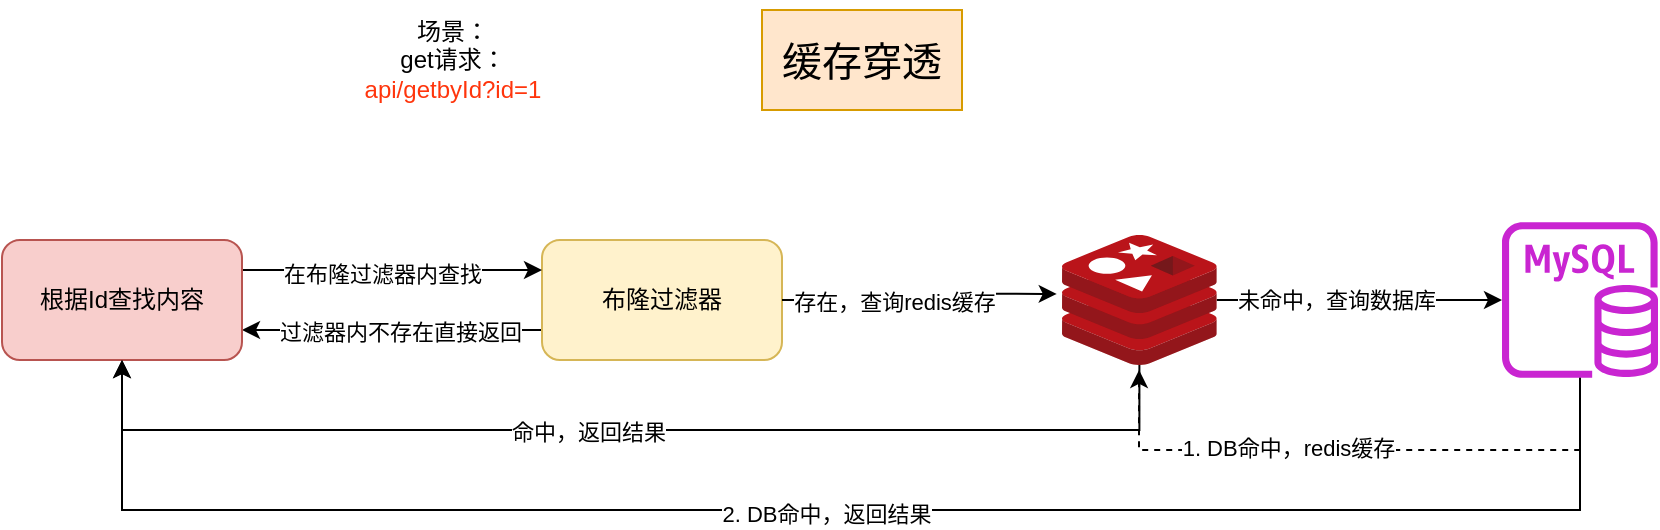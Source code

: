 <mxfile version="26.0.8">
  <diagram name="第 1 页" id="WB4rCPhYmJSbZrXX5gV5">
    <mxGraphModel dx="1134" dy="609" grid="0" gridSize="10" guides="1" tooltips="1" connect="1" arrows="1" fold="1" page="0" pageScale="1" pageWidth="1169" pageHeight="827" math="0" shadow="0">
      <root>
        <mxCell id="0" />
        <mxCell id="1" parent="0" />
        <mxCell id="Kqa2XatpkO_NFbjg4wEZ-10" style="edgeStyle=orthogonalEdgeStyle;rounded=0;orthogonalLoop=1;jettySize=auto;html=1;exitX=0;exitY=0.75;exitDx=0;exitDy=0;entryX=1;entryY=0.75;entryDx=0;entryDy=0;" edge="1" parent="1" source="Kqa2XatpkO_NFbjg4wEZ-1" target="Kqa2XatpkO_NFbjg4wEZ-4">
          <mxGeometry relative="1" as="geometry" />
        </mxCell>
        <mxCell id="Kqa2XatpkO_NFbjg4wEZ-11" value="过滤器内不存在直接返回" style="edgeLabel;html=1;align=center;verticalAlign=middle;resizable=0;points=[];" vertex="1" connectable="0" parent="Kqa2XatpkO_NFbjg4wEZ-10">
          <mxGeometry x="0.118" y="1" relative="1" as="geometry">
            <mxPoint x="13" as="offset" />
          </mxGeometry>
        </mxCell>
        <mxCell id="Kqa2XatpkO_NFbjg4wEZ-1" value="布隆过滤器" style="rounded=1;whiteSpace=wrap;html=1;fillColor=#fff2cc;strokeColor=#d6b656;" vertex="1" parent="1">
          <mxGeometry x="320" y="175" width="120" height="60" as="geometry" />
        </mxCell>
        <mxCell id="Kqa2XatpkO_NFbjg4wEZ-2" value="缓存穿透" style="text;html=1;align=center;verticalAlign=middle;whiteSpace=wrap;rounded=0;fontSize=20;fillColor=#ffe6cc;strokeColor=#d79b00;" vertex="1" parent="1">
          <mxGeometry x="430" y="60" width="100" height="50" as="geometry" />
        </mxCell>
        <mxCell id="Kqa2XatpkO_NFbjg4wEZ-3" value="场景：&lt;div&gt;get请求：&lt;div&gt;&lt;font style=&quot;color: rgb(255, 53, 12);&quot;&gt;api/getbyId?id=1&lt;/font&gt;&lt;/div&gt;&lt;/div&gt;" style="text;html=1;align=center;verticalAlign=middle;resizable=0;points=[];autosize=1;strokeColor=none;fillColor=none;" vertex="1" parent="1">
          <mxGeometry x="220" y="55" width="110" height="60" as="geometry" />
        </mxCell>
        <mxCell id="Kqa2XatpkO_NFbjg4wEZ-5" style="edgeStyle=orthogonalEdgeStyle;rounded=0;orthogonalLoop=1;jettySize=auto;html=1;exitX=1;exitY=0.25;exitDx=0;exitDy=0;entryX=0;entryY=0.25;entryDx=0;entryDy=0;" edge="1" parent="1" source="Kqa2XatpkO_NFbjg4wEZ-4" target="Kqa2XatpkO_NFbjg4wEZ-1">
          <mxGeometry relative="1" as="geometry" />
        </mxCell>
        <mxCell id="Kqa2XatpkO_NFbjg4wEZ-7" value="Text" style="edgeLabel;html=1;align=center;verticalAlign=middle;resizable=0;points=[];" vertex="1" connectable="0" parent="Kqa2XatpkO_NFbjg4wEZ-5">
          <mxGeometry x="0.056" relative="1" as="geometry">
            <mxPoint x="-9" as="offset" />
          </mxGeometry>
        </mxCell>
        <mxCell id="Kqa2XatpkO_NFbjg4wEZ-9" value="在布隆过滤器内查找" style="edgeLabel;html=1;align=center;verticalAlign=middle;resizable=0;points=[];" vertex="1" connectable="0" parent="Kqa2XatpkO_NFbjg4wEZ-5">
          <mxGeometry x="-0.072" y="-2" relative="1" as="geometry">
            <mxPoint as="offset" />
          </mxGeometry>
        </mxCell>
        <mxCell id="Kqa2XatpkO_NFbjg4wEZ-4" value="根据Id查找内容" style="rounded=1;whiteSpace=wrap;html=1;fillColor=#f8cecc;strokeColor=#b85450;" vertex="1" parent="1">
          <mxGeometry x="50" y="175" width="120" height="60" as="geometry" />
        </mxCell>
        <mxCell id="Kqa2XatpkO_NFbjg4wEZ-15" style="edgeStyle=orthogonalEdgeStyle;rounded=0;orthogonalLoop=1;jettySize=auto;html=1;entryX=0.5;entryY=1;entryDx=0;entryDy=0;" edge="1" parent="1" source="Kqa2XatpkO_NFbjg4wEZ-12" target="Kqa2XatpkO_NFbjg4wEZ-4">
          <mxGeometry relative="1" as="geometry">
            <mxPoint x="620" y="321" as="targetPoint" />
            <Array as="points">
              <mxPoint x="619" y="270" />
              <mxPoint x="110" y="270" />
            </Array>
          </mxGeometry>
        </mxCell>
        <mxCell id="Kqa2XatpkO_NFbjg4wEZ-16" value="命中，返回结果" style="edgeLabel;html=1;align=center;verticalAlign=middle;resizable=0;points=[];" vertex="1" connectable="0" parent="Kqa2XatpkO_NFbjg4wEZ-15">
          <mxGeometry x="0.069" y="1" relative="1" as="geometry">
            <mxPoint as="offset" />
          </mxGeometry>
        </mxCell>
        <mxCell id="Kqa2XatpkO_NFbjg4wEZ-17" style="edgeStyle=orthogonalEdgeStyle;rounded=0;orthogonalLoop=1;jettySize=auto;html=1;" edge="1" parent="1" source="Kqa2XatpkO_NFbjg4wEZ-12" target="Kqa2XatpkO_NFbjg4wEZ-19">
          <mxGeometry relative="1" as="geometry">
            <mxPoint x="750" y="205" as="targetPoint" />
          </mxGeometry>
        </mxCell>
        <mxCell id="Kqa2XatpkO_NFbjg4wEZ-24" value="未命中，查询数据库" style="edgeLabel;html=1;align=center;verticalAlign=middle;resizable=0;points=[];" vertex="1" connectable="0" parent="Kqa2XatpkO_NFbjg4wEZ-17">
          <mxGeometry x="-0.175" relative="1" as="geometry">
            <mxPoint as="offset" />
          </mxGeometry>
        </mxCell>
        <mxCell id="Kqa2XatpkO_NFbjg4wEZ-12" value="" style="image;sketch=0;aspect=fixed;html=1;points=[];align=center;fontSize=12;image=img/lib/mscae/Cache_Redis_Product.svg;" vertex="1" parent="1">
          <mxGeometry x="580" y="172.5" width="77.38" height="65" as="geometry" />
        </mxCell>
        <mxCell id="Kqa2XatpkO_NFbjg4wEZ-13" style="edgeStyle=orthogonalEdgeStyle;rounded=0;orthogonalLoop=1;jettySize=auto;html=1;exitX=1;exitY=0.5;exitDx=0;exitDy=0;entryX=-0.034;entryY=0.453;entryDx=0;entryDy=0;entryPerimeter=0;" edge="1" parent="1" source="Kqa2XatpkO_NFbjg4wEZ-1" target="Kqa2XatpkO_NFbjg4wEZ-12">
          <mxGeometry relative="1" as="geometry" />
        </mxCell>
        <mxCell id="Kqa2XatpkO_NFbjg4wEZ-14" value="存在，查询redis缓存" style="edgeLabel;html=1;align=center;verticalAlign=middle;resizable=0;points=[];" vertex="1" connectable="0" parent="Kqa2XatpkO_NFbjg4wEZ-13">
          <mxGeometry x="-0.201" y="-1" relative="1" as="geometry">
            <mxPoint as="offset" />
          </mxGeometry>
        </mxCell>
        <mxCell id="Kqa2XatpkO_NFbjg4wEZ-25" style="edgeStyle=orthogonalEdgeStyle;rounded=0;orthogonalLoop=1;jettySize=auto;html=1;entryX=0.5;entryY=1;entryDx=0;entryDy=0;" edge="1" parent="1" source="Kqa2XatpkO_NFbjg4wEZ-19" target="Kqa2XatpkO_NFbjg4wEZ-4">
          <mxGeometry relative="1" as="geometry">
            <mxPoint x="840" y="360" as="targetPoint" />
            <Array as="points">
              <mxPoint x="839" y="310" />
              <mxPoint x="110" y="310" />
            </Array>
          </mxGeometry>
        </mxCell>
        <mxCell id="Kqa2XatpkO_NFbjg4wEZ-26" value="2. DB命中，返回结果" style="edgeLabel;html=1;align=center;verticalAlign=middle;resizable=0;points=[];" vertex="1" connectable="0" parent="Kqa2XatpkO_NFbjg4wEZ-25">
          <mxGeometry x="0.018" y="2" relative="1" as="geometry">
            <mxPoint as="offset" />
          </mxGeometry>
        </mxCell>
        <mxCell id="Kqa2XatpkO_NFbjg4wEZ-19" value="" style="sketch=0;outlineConnect=0;fontColor=#232F3E;gradientColor=none;fillColor=#C925D1;strokeColor=none;dashed=0;verticalLabelPosition=bottom;verticalAlign=top;align=center;html=1;fontSize=12;fontStyle=0;aspect=fixed;pointerEvents=1;shape=mxgraph.aws4.rds_mysql_instance;" vertex="1" parent="1">
          <mxGeometry x="800" y="166" width="78" height="78" as="geometry" />
        </mxCell>
        <mxCell id="Kqa2XatpkO_NFbjg4wEZ-28" style="edgeStyle=orthogonalEdgeStyle;rounded=0;orthogonalLoop=1;jettySize=auto;html=1;entryX=0.498;entryY=1.038;entryDx=0;entryDy=0;entryPerimeter=0;dashed=1;" edge="1" parent="1" source="Kqa2XatpkO_NFbjg4wEZ-19" target="Kqa2XatpkO_NFbjg4wEZ-12">
          <mxGeometry relative="1" as="geometry">
            <Array as="points">
              <mxPoint x="839" y="280" />
              <mxPoint x="619" y="280" />
            </Array>
          </mxGeometry>
        </mxCell>
        <mxCell id="Kqa2XatpkO_NFbjg4wEZ-29" value="1. DB命中，redis缓存" style="edgeLabel;html=1;align=center;verticalAlign=middle;resizable=0;points=[];" vertex="1" connectable="0" parent="Kqa2XatpkO_NFbjg4wEZ-28">
          <mxGeometry x="0.232" y="-1" relative="1" as="geometry">
            <mxPoint as="offset" />
          </mxGeometry>
        </mxCell>
      </root>
    </mxGraphModel>
  </diagram>
</mxfile>
